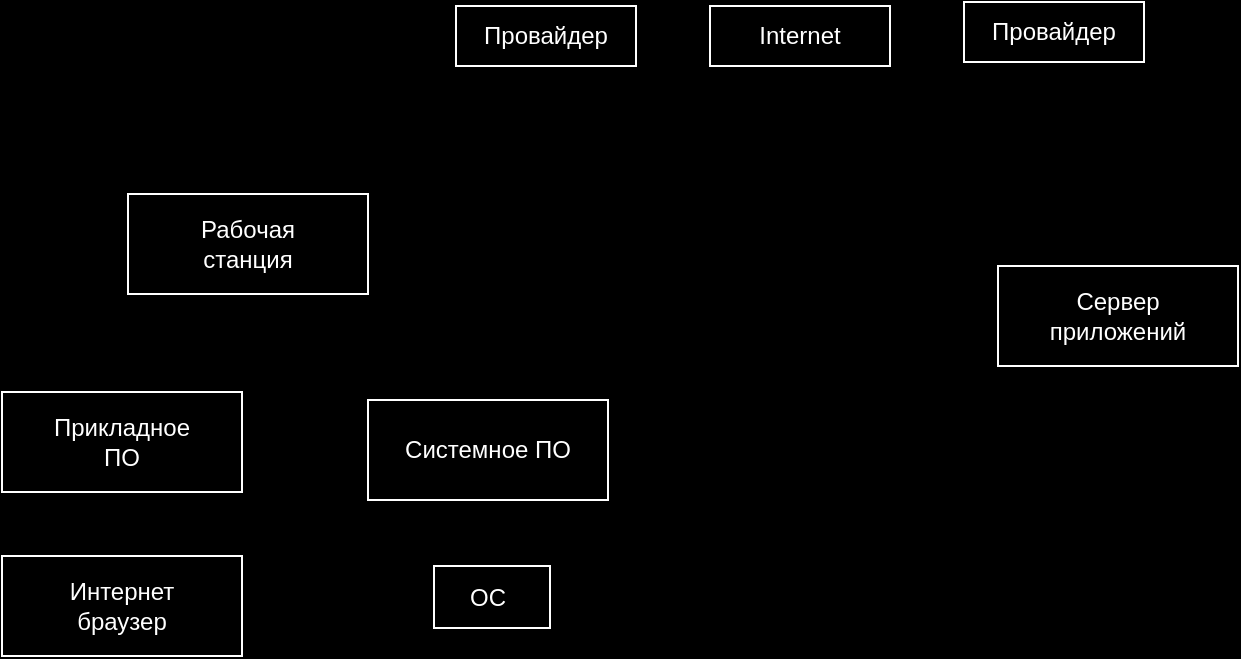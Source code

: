 <mxfile version="24.2.8" type="github">
  <diagram name="Страница — 1" id="hpUHdl1zomnQbweaVrOs">
    <mxGraphModel dx="1050" dy="567" grid="0" gridSize="10" guides="1" tooltips="1" connect="1" arrows="1" fold="1" page="1" pageScale="1" pageWidth="827" pageHeight="1169" background="#000000" math="0" shadow="0">
      <root>
        <mxCell id="0" />
        <mxCell id="1" parent="0" />
        <mxCell id="lCU6xBMAZdFNZHu_LwgZ-1" value="" style="rounded=0;whiteSpace=wrap;html=1;strokeColor=#FFFFFF;fillColor=none;" vertex="1" parent="1">
          <mxGeometry x="78" y="520" width="120" height="50" as="geometry" />
        </mxCell>
        <mxCell id="lCU6xBMAZdFNZHu_LwgZ-2" value="&lt;font color=&quot;#ffffff&quot;&gt;Интернет браузер&lt;/font&gt;" style="text;html=1;align=center;verticalAlign=middle;whiteSpace=wrap;rounded=0;" vertex="1" parent="1">
          <mxGeometry x="93" y="530" width="90" height="30" as="geometry" />
        </mxCell>
        <mxCell id="lCU6xBMAZdFNZHu_LwgZ-3" value="" style="rounded=0;whiteSpace=wrap;html=1;strokeColor=#FFFFFF;fillColor=none;" vertex="1" parent="1">
          <mxGeometry x="78" y="438" width="120" height="50" as="geometry" />
        </mxCell>
        <mxCell id="lCU6xBMAZdFNZHu_LwgZ-4" value="&lt;font color=&quot;#ffffff&quot;&gt;Прикладное ПО&lt;/font&gt;" style="text;html=1;align=center;verticalAlign=middle;whiteSpace=wrap;rounded=0;" vertex="1" parent="1">
          <mxGeometry x="93" y="448" width="90" height="30" as="geometry" />
        </mxCell>
        <mxCell id="lCU6xBMAZdFNZHu_LwgZ-5" value="" style="rounded=0;whiteSpace=wrap;html=1;strokeColor=#FFFFFF;fillColor=none;" vertex="1" parent="1">
          <mxGeometry x="141" y="339" width="120" height="50" as="geometry" />
        </mxCell>
        <mxCell id="lCU6xBMAZdFNZHu_LwgZ-6" value="&lt;font color=&quot;#ffffff&quot;&gt;Рабочая станция&lt;/font&gt;" style="text;html=1;align=center;verticalAlign=middle;whiteSpace=wrap;rounded=0;" vertex="1" parent="1">
          <mxGeometry x="156" y="349" width="90" height="30" as="geometry" />
        </mxCell>
        <mxCell id="lCU6xBMAZdFNZHu_LwgZ-7" value="" style="rounded=0;whiteSpace=wrap;html=1;strokeColor=#FFFFFF;fillColor=none;" vertex="1" parent="1">
          <mxGeometry x="261" y="442" width="120" height="50" as="geometry" />
        </mxCell>
        <mxCell id="lCU6xBMAZdFNZHu_LwgZ-8" value="&lt;font color=&quot;#ffffff&quot;&gt;Системное ПО&lt;/font&gt;" style="text;html=1;align=center;verticalAlign=middle;whiteSpace=wrap;rounded=0;" vertex="1" parent="1">
          <mxGeometry x="276" y="452" width="90" height="30" as="geometry" />
        </mxCell>
        <mxCell id="lCU6xBMAZdFNZHu_LwgZ-9" value="" style="rounded=0;whiteSpace=wrap;html=1;strokeColor=#FFFFFF;fillColor=none;" vertex="1" parent="1">
          <mxGeometry x="294" y="525" width="58" height="31" as="geometry" />
        </mxCell>
        <mxCell id="lCU6xBMAZdFNZHu_LwgZ-10" value="&lt;font color=&quot;#ffffff&quot;&gt;ОС&lt;/font&gt;" style="text;html=1;align=center;verticalAlign=middle;whiteSpace=wrap;rounded=0;" vertex="1" parent="1">
          <mxGeometry x="276" y="526" width="90" height="30" as="geometry" />
        </mxCell>
        <mxCell id="lCU6xBMAZdFNZHu_LwgZ-128" value="&lt;font color=&quot;#ffffff&quot;&gt;Провайдер&lt;/font&gt;" style="text;html=1;align=center;verticalAlign=middle;whiteSpace=wrap;rounded=0;strokeColor=#FFFFFF;" vertex="1" parent="1">
          <mxGeometry x="305" y="245" width="90" height="30" as="geometry" />
        </mxCell>
        <mxCell id="lCU6xBMAZdFNZHu_LwgZ-129" value="&lt;font color=&quot;#ffffff&quot;&gt;Провайдер&lt;/font&gt;" style="text;html=1;align=center;verticalAlign=middle;whiteSpace=wrap;rounded=0;strokeColor=#FFFFFF;" vertex="1" parent="1">
          <mxGeometry x="559" y="243" width="90" height="30" as="geometry" />
        </mxCell>
        <mxCell id="lCU6xBMAZdFNZHu_LwgZ-130" value="&lt;font color=&quot;#ffffff&quot;&gt;Internet&lt;/font&gt;" style="text;html=1;align=center;verticalAlign=middle;whiteSpace=wrap;rounded=0;strokeColor=#FFFFFF;" vertex="1" parent="1">
          <mxGeometry x="432" y="245" width="90" height="30" as="geometry" />
        </mxCell>
        <mxCell id="lCU6xBMAZdFNZHu_LwgZ-131" value="" style="rounded=0;whiteSpace=wrap;html=1;strokeColor=#FFFFFF;fillColor=none;" vertex="1" parent="1">
          <mxGeometry x="576" y="375" width="120" height="50" as="geometry" />
        </mxCell>
        <mxCell id="lCU6xBMAZdFNZHu_LwgZ-132" value="&lt;font color=&quot;#ffffff&quot;&gt;Сервер приложений&lt;/font&gt;" style="text;html=1;align=center;verticalAlign=middle;whiteSpace=wrap;rounded=0;" vertex="1" parent="1">
          <mxGeometry x="591" y="385" width="90" height="30" as="geometry" />
        </mxCell>
      </root>
    </mxGraphModel>
  </diagram>
</mxfile>
